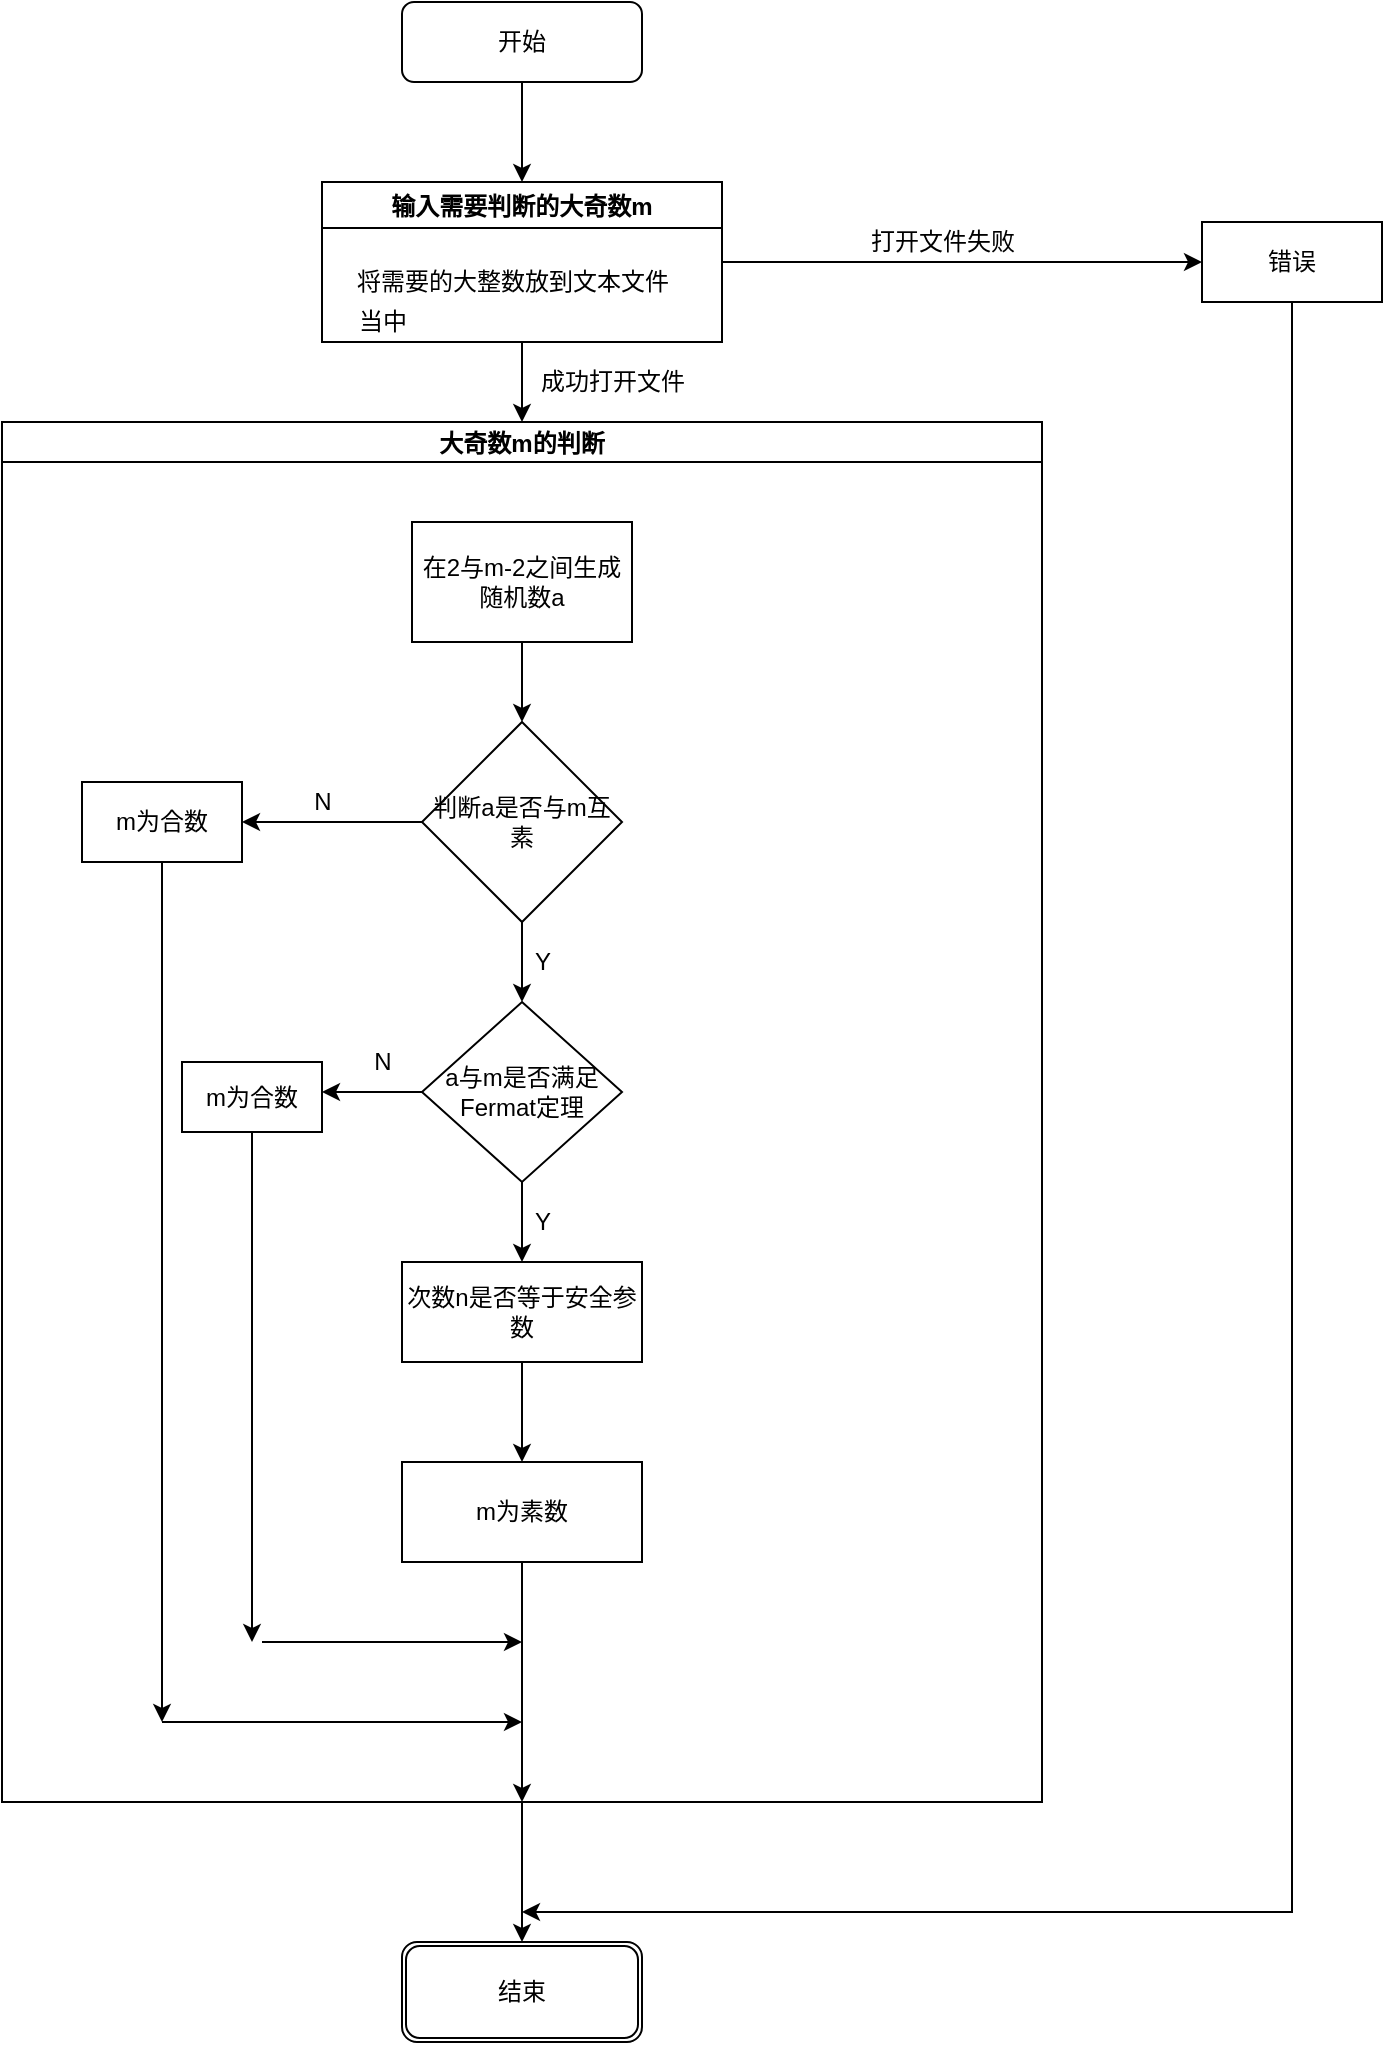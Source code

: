<mxfile version="13.7.9" type="github">
  <diagram id="C5RBs43oDa-KdzZeNtuy" name="Page-1">
    <mxGraphModel dx="1033" dy="585" grid="1" gridSize="10" guides="1" tooltips="1" connect="1" arrows="1" fold="1" page="1" pageScale="1" pageWidth="827" pageHeight="1169" math="0" shadow="0">
      <root>
        <mxCell id="WIyWlLk6GJQsqaUBKTNV-0" />
        <mxCell id="WIyWlLk6GJQsqaUBKTNV-1" parent="WIyWlLk6GJQsqaUBKTNV-0" />
        <mxCell id="PZfXItzWAirr13KffNb1-2" style="edgeStyle=orthogonalEdgeStyle;rounded=0;orthogonalLoop=1;jettySize=auto;html=1;exitX=0.5;exitY=1;exitDx=0;exitDy=0;entryX=0.5;entryY=0;entryDx=0;entryDy=0;" edge="1" parent="WIyWlLk6GJQsqaUBKTNV-1" source="PZfXItzWAirr13KffNb1-0">
          <mxGeometry relative="1" as="geometry">
            <mxPoint x="380" y="190" as="targetPoint" />
          </mxGeometry>
        </mxCell>
        <mxCell id="PZfXItzWAirr13KffNb1-0" value="开始" style="rounded=1;whiteSpace=wrap;html=1;" vertex="1" parent="WIyWlLk6GJQsqaUBKTNV-1">
          <mxGeometry x="320" y="100" width="120" height="40" as="geometry" />
        </mxCell>
        <mxCell id="PZfXItzWAirr13KffNb1-6" style="edgeStyle=orthogonalEdgeStyle;rounded=0;orthogonalLoop=1;jettySize=auto;html=1;exitX=0.5;exitY=1;exitDx=0;exitDy=0;" edge="1" parent="WIyWlLk6GJQsqaUBKTNV-1" source="PZfXItzWAirr13KffNb1-3">
          <mxGeometry relative="1" as="geometry">
            <mxPoint x="380" y="310" as="targetPoint" />
          </mxGeometry>
        </mxCell>
        <mxCell id="PZfXItzWAirr13KffNb1-37" style="edgeStyle=orthogonalEdgeStyle;rounded=0;orthogonalLoop=1;jettySize=auto;html=1;exitX=1;exitY=0.5;exitDx=0;exitDy=0;" edge="1" parent="WIyWlLk6GJQsqaUBKTNV-1" source="PZfXItzWAirr13KffNb1-3">
          <mxGeometry relative="1" as="geometry">
            <mxPoint x="720" y="230" as="targetPoint" />
          </mxGeometry>
        </mxCell>
        <mxCell id="PZfXItzWAirr13KffNb1-3" value="输入需要判断的大奇数m" style="swimlane;" vertex="1" parent="WIyWlLk6GJQsqaUBKTNV-1">
          <mxGeometry x="280" y="190" width="200" height="80" as="geometry" />
        </mxCell>
        <mxCell id="PZfXItzWAirr13KffNb1-4" value="将需要的大整数放到文本文件" style="text;html=1;align=center;verticalAlign=middle;resizable=0;points=[];autosize=1;" vertex="1" parent="PZfXItzWAirr13KffNb1-3">
          <mxGeometry x="10" y="40" width="170" height="20" as="geometry" />
        </mxCell>
        <mxCell id="PZfXItzWAirr13KffNb1-5" value="当中" style="text;html=1;align=center;verticalAlign=middle;resizable=0;points=[];autosize=1;" vertex="1" parent="WIyWlLk6GJQsqaUBKTNV-1">
          <mxGeometry x="290" y="250" width="40" height="20" as="geometry" />
        </mxCell>
        <mxCell id="PZfXItzWAirr13KffNb1-12" style="edgeStyle=orthogonalEdgeStyle;rounded=0;orthogonalLoop=1;jettySize=auto;html=1;entryX=0.5;entryY=0;entryDx=0;entryDy=0;" edge="1" parent="WIyWlLk6GJQsqaUBKTNV-1" source="PZfXItzWAirr13KffNb1-8" target="PZfXItzWAirr13KffNb1-13">
          <mxGeometry relative="1" as="geometry">
            <mxPoint x="380" y="950" as="targetPoint" />
          </mxGeometry>
        </mxCell>
        <mxCell id="PZfXItzWAirr13KffNb1-8" value="大奇数m的判断" style="swimlane;startSize=20;" vertex="1" parent="WIyWlLk6GJQsqaUBKTNV-1">
          <mxGeometry x="120" y="310" width="520" height="690" as="geometry">
            <mxRectangle x="120" y="310" width="110" height="23" as="alternateBounds" />
          </mxGeometry>
        </mxCell>
        <mxCell id="PZfXItzWAirr13KffNb1-11" value="在2与m-2之间生成随机数a" style="whiteSpace=wrap;html=1;" vertex="1" parent="PZfXItzWAirr13KffNb1-8">
          <mxGeometry x="205" y="50" width="110" height="60" as="geometry" />
        </mxCell>
        <mxCell id="PZfXItzWAirr13KffNb1-15" value="判断a是否与m互素" style="rhombus;whiteSpace=wrap;html=1;" vertex="1" parent="PZfXItzWAirr13KffNb1-8">
          <mxGeometry x="210" y="150" width="100" height="100" as="geometry" />
        </mxCell>
        <mxCell id="PZfXItzWAirr13KffNb1-17" value="a与m是否满足Fermat定理" style="rhombus;whiteSpace=wrap;html=1;" vertex="1" parent="PZfXItzWAirr13KffNb1-8">
          <mxGeometry x="210" y="290" width="100" height="90" as="geometry" />
        </mxCell>
        <mxCell id="PZfXItzWAirr13KffNb1-20" value="次数n是否等于安全参数" style="whiteSpace=wrap;html=1;" vertex="1" parent="PZfXItzWAirr13KffNb1-8">
          <mxGeometry x="200" y="420" width="120" height="50" as="geometry" />
        </mxCell>
        <mxCell id="PZfXItzWAirr13KffNb1-22" value="m为素数" style="whiteSpace=wrap;html=1;" vertex="1" parent="PZfXItzWAirr13KffNb1-8">
          <mxGeometry x="200" y="520" width="120" height="50" as="geometry" />
        </mxCell>
        <mxCell id="PZfXItzWAirr13KffNb1-25" value="m为合数" style="whiteSpace=wrap;html=1;" vertex="1" parent="PZfXItzWAirr13KffNb1-8">
          <mxGeometry x="40" y="180" width="80" height="40" as="geometry" />
        </mxCell>
        <mxCell id="PZfXItzWAirr13KffNb1-27" value="" style="endArrow=classic;html=1;" edge="1" parent="PZfXItzWAirr13KffNb1-8">
          <mxGeometry width="50" height="50" relative="1" as="geometry">
            <mxPoint x="80" y="650" as="sourcePoint" />
            <mxPoint x="260" y="650" as="targetPoint" />
          </mxGeometry>
        </mxCell>
        <mxCell id="PZfXItzWAirr13KffNb1-29" value="m为合数" style="whiteSpace=wrap;html=1;" vertex="1" parent="PZfXItzWAirr13KffNb1-8">
          <mxGeometry x="90" y="320" width="70" height="35" as="geometry" />
        </mxCell>
        <mxCell id="PZfXItzWAirr13KffNb1-31" value="" style="endArrow=classic;html=1;" edge="1" parent="PZfXItzWAirr13KffNb1-8">
          <mxGeometry width="50" height="50" relative="1" as="geometry">
            <mxPoint x="130" y="610" as="sourcePoint" />
            <mxPoint x="260" y="610" as="targetPoint" />
          </mxGeometry>
        </mxCell>
        <mxCell id="PZfXItzWAirr13KffNb1-33" value="N" style="text;html=1;align=center;verticalAlign=middle;resizable=0;points=[];autosize=1;" vertex="1" parent="PZfXItzWAirr13KffNb1-8">
          <mxGeometry x="180" y="310" width="20" height="20" as="geometry" />
        </mxCell>
        <mxCell id="PZfXItzWAirr13KffNb1-13" value="结束" style="shape=ext;double=1;rounded=1;whiteSpace=wrap;html=1;" vertex="1" parent="WIyWlLk6GJQsqaUBKTNV-1">
          <mxGeometry x="320" y="1070" width="120" height="50" as="geometry" />
        </mxCell>
        <mxCell id="PZfXItzWAirr13KffNb1-14" style="edgeStyle=orthogonalEdgeStyle;rounded=0;orthogonalLoop=1;jettySize=auto;html=1;exitX=0.5;exitY=1;exitDx=0;exitDy=0;" edge="1" parent="WIyWlLk6GJQsqaUBKTNV-1" source="PZfXItzWAirr13KffNb1-11">
          <mxGeometry relative="1" as="geometry">
            <mxPoint x="380" y="460" as="targetPoint" />
          </mxGeometry>
        </mxCell>
        <mxCell id="PZfXItzWAirr13KffNb1-16" style="edgeStyle=orthogonalEdgeStyle;rounded=0;orthogonalLoop=1;jettySize=auto;html=1;exitX=0.5;exitY=1;exitDx=0;exitDy=0;" edge="1" parent="WIyWlLk6GJQsqaUBKTNV-1" source="PZfXItzWAirr13KffNb1-15">
          <mxGeometry relative="1" as="geometry">
            <mxPoint x="380" y="600" as="targetPoint" />
          </mxGeometry>
        </mxCell>
        <mxCell id="PZfXItzWAirr13KffNb1-19" style="edgeStyle=orthogonalEdgeStyle;rounded=0;orthogonalLoop=1;jettySize=auto;html=1;" edge="1" parent="WIyWlLk6GJQsqaUBKTNV-1" source="PZfXItzWAirr13KffNb1-17">
          <mxGeometry relative="1" as="geometry">
            <mxPoint x="380" y="730" as="targetPoint" />
          </mxGeometry>
        </mxCell>
        <mxCell id="PZfXItzWAirr13KffNb1-21" style="edgeStyle=orthogonalEdgeStyle;rounded=0;orthogonalLoop=1;jettySize=auto;html=1;" edge="1" parent="WIyWlLk6GJQsqaUBKTNV-1" source="PZfXItzWAirr13KffNb1-20">
          <mxGeometry relative="1" as="geometry">
            <mxPoint x="380" y="830" as="targetPoint" />
          </mxGeometry>
        </mxCell>
        <mxCell id="PZfXItzWAirr13KffNb1-23" style="edgeStyle=orthogonalEdgeStyle;rounded=0;orthogonalLoop=1;jettySize=auto;html=1;exitX=0.5;exitY=1;exitDx=0;exitDy=0;" edge="1" parent="WIyWlLk6GJQsqaUBKTNV-1" source="PZfXItzWAirr13KffNb1-22">
          <mxGeometry relative="1" as="geometry">
            <mxPoint x="380" y="1000" as="targetPoint" />
          </mxGeometry>
        </mxCell>
        <mxCell id="PZfXItzWAirr13KffNb1-24" style="edgeStyle=orthogonalEdgeStyle;rounded=0;orthogonalLoop=1;jettySize=auto;html=1;exitX=0;exitY=0.5;exitDx=0;exitDy=0;" edge="1" parent="WIyWlLk6GJQsqaUBKTNV-1" source="PZfXItzWAirr13KffNb1-15">
          <mxGeometry relative="1" as="geometry">
            <mxPoint x="240" y="510" as="targetPoint" />
          </mxGeometry>
        </mxCell>
        <mxCell id="PZfXItzWAirr13KffNb1-26" style="edgeStyle=orthogonalEdgeStyle;rounded=0;orthogonalLoop=1;jettySize=auto;html=1;" edge="1" parent="WIyWlLk6GJQsqaUBKTNV-1" source="PZfXItzWAirr13KffNb1-25">
          <mxGeometry relative="1" as="geometry">
            <mxPoint x="200" y="960" as="targetPoint" />
          </mxGeometry>
        </mxCell>
        <mxCell id="PZfXItzWAirr13KffNb1-28" style="edgeStyle=orthogonalEdgeStyle;rounded=0;orthogonalLoop=1;jettySize=auto;html=1;exitX=0;exitY=0.5;exitDx=0;exitDy=0;" edge="1" parent="WIyWlLk6GJQsqaUBKTNV-1" source="PZfXItzWAirr13KffNb1-17">
          <mxGeometry relative="1" as="geometry">
            <mxPoint x="280" y="645" as="targetPoint" />
          </mxGeometry>
        </mxCell>
        <mxCell id="PZfXItzWAirr13KffNb1-30" style="edgeStyle=orthogonalEdgeStyle;rounded=0;orthogonalLoop=1;jettySize=auto;html=1;exitX=0.5;exitY=1;exitDx=0;exitDy=0;" edge="1" parent="WIyWlLk6GJQsqaUBKTNV-1" source="PZfXItzWAirr13KffNb1-29">
          <mxGeometry relative="1" as="geometry">
            <mxPoint x="245" y="920" as="targetPoint" />
          </mxGeometry>
        </mxCell>
        <mxCell id="PZfXItzWAirr13KffNb1-32" value="N" style="text;html=1;align=center;verticalAlign=middle;resizable=0;points=[];autosize=1;" vertex="1" parent="WIyWlLk6GJQsqaUBKTNV-1">
          <mxGeometry x="270" y="490" width="20" height="20" as="geometry" />
        </mxCell>
        <mxCell id="PZfXItzWAirr13KffNb1-34" value="Y" style="text;html=1;align=center;verticalAlign=middle;resizable=0;points=[];autosize=1;" vertex="1" parent="WIyWlLk6GJQsqaUBKTNV-1">
          <mxGeometry x="380" y="570" width="20" height="20" as="geometry" />
        </mxCell>
        <mxCell id="PZfXItzWAirr13KffNb1-35" value="Y" style="text;html=1;align=center;verticalAlign=middle;resizable=0;points=[];autosize=1;" vertex="1" parent="WIyWlLk6GJQsqaUBKTNV-1">
          <mxGeometry x="380" y="700" width="20" height="20" as="geometry" />
        </mxCell>
        <mxCell id="PZfXItzWAirr13KffNb1-36" value="成功打开文件" style="text;html=1;align=center;verticalAlign=middle;resizable=0;points=[];autosize=1;" vertex="1" parent="WIyWlLk6GJQsqaUBKTNV-1">
          <mxGeometry x="380" y="280" width="90" height="20" as="geometry" />
        </mxCell>
        <mxCell id="PZfXItzWAirr13KffNb1-38" value="打开文件失败" style="text;html=1;align=center;verticalAlign=middle;resizable=0;points=[];autosize=1;" vertex="1" parent="WIyWlLk6GJQsqaUBKTNV-1">
          <mxGeometry x="545" y="210" width="90" height="20" as="geometry" />
        </mxCell>
        <mxCell id="PZfXItzWAirr13KffNb1-40" style="edgeStyle=orthogonalEdgeStyle;rounded=0;orthogonalLoop=1;jettySize=auto;html=1;" edge="1" parent="WIyWlLk6GJQsqaUBKTNV-1" source="PZfXItzWAirr13KffNb1-39">
          <mxGeometry relative="1" as="geometry">
            <mxPoint x="380" y="1055" as="targetPoint" />
            <Array as="points">
              <mxPoint x="765" y="1055" />
            </Array>
          </mxGeometry>
        </mxCell>
        <mxCell id="PZfXItzWAirr13KffNb1-39" value="错误" style="whiteSpace=wrap;html=1;" vertex="1" parent="WIyWlLk6GJQsqaUBKTNV-1">
          <mxGeometry x="720" y="210" width="90" height="40" as="geometry" />
        </mxCell>
      </root>
    </mxGraphModel>
  </diagram>
</mxfile>
